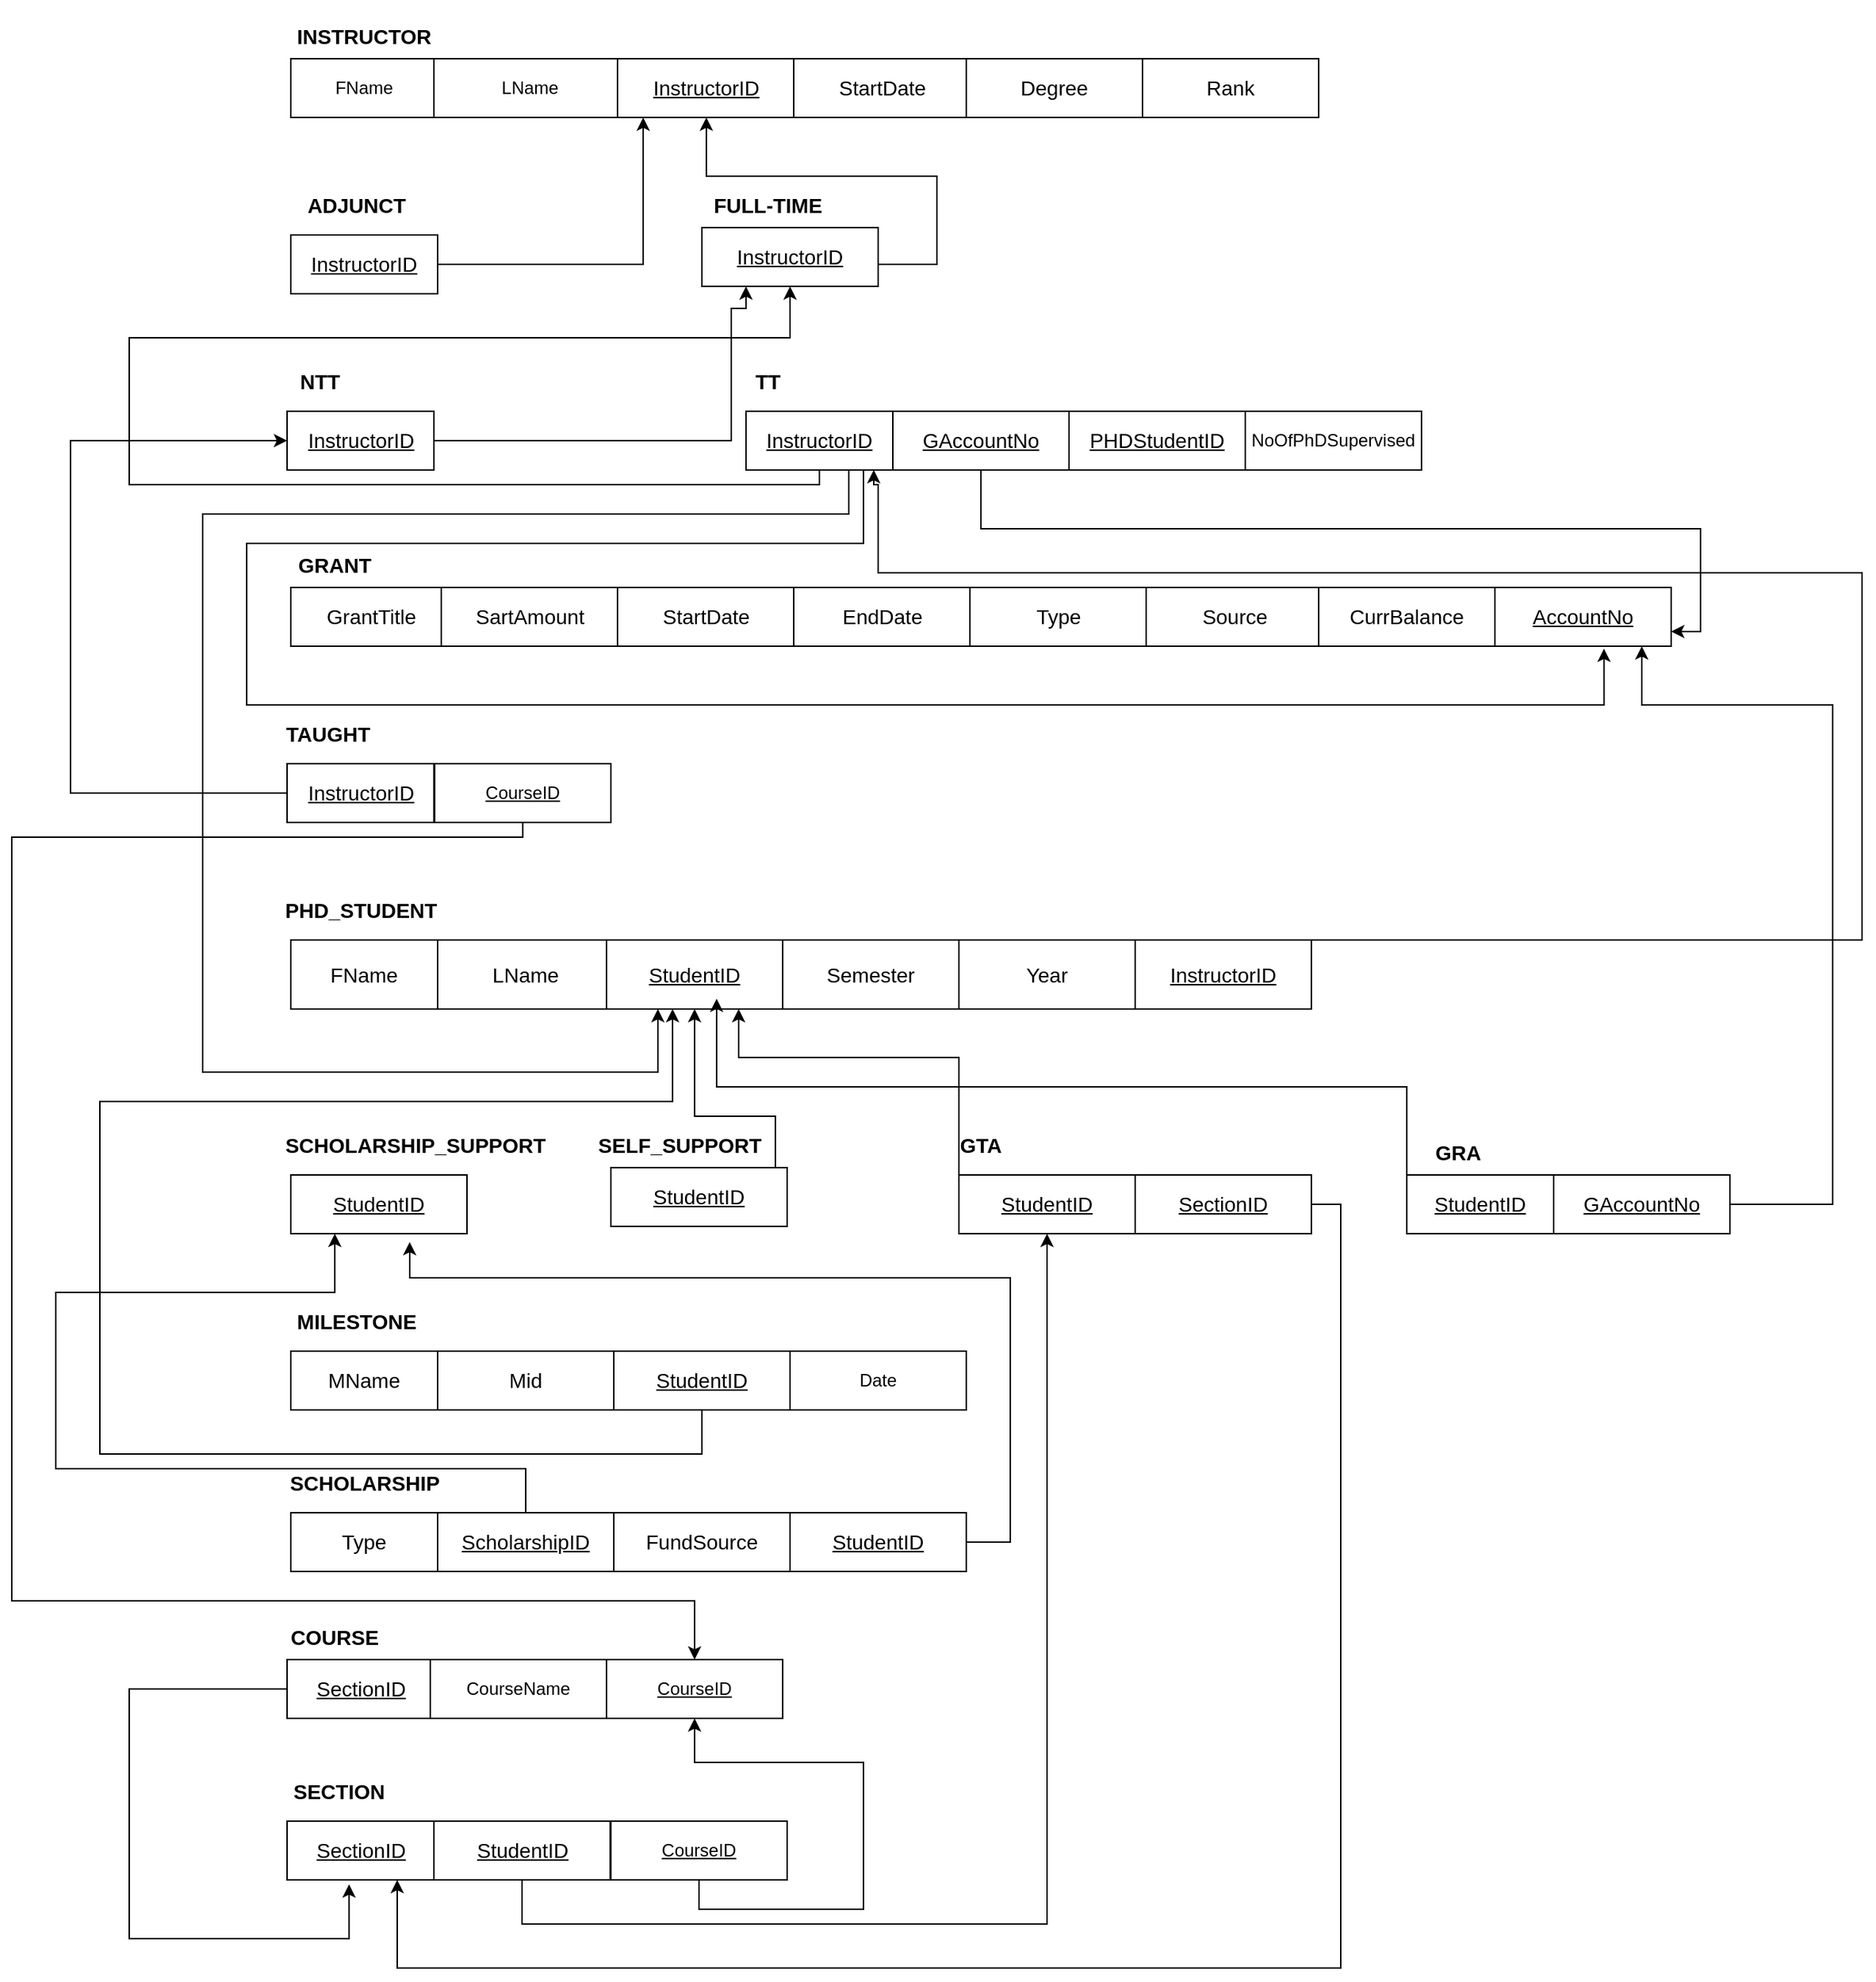 <mxfile version="13.10.0" type="github"><diagram id="xwsKDls5Bb53y6StpGAa" name="Page-1"><mxGraphModel dx="1668" dy="882" grid="1" gridSize="10" guides="1" tooltips="1" connect="1" arrows="1" fold="1" page="0" pageScale="1" pageWidth="850" pageHeight="1100" math="0" shadow="0"><root><mxCell id="0"/><mxCell id="1" parent="0"/><mxCell id="QhqToCyFfS0kwnruLxLx-25" value="INSTRUCTOR" style="text;html=1;strokeColor=none;fillColor=none;align=center;verticalAlign=middle;whiteSpace=wrap;rounded=0;fontStyle=1;fontSize=14;" parent="1" vertex="1"><mxGeometry x="-365" y="-200" width="190" height="50" as="geometry"/></mxCell><mxCell id="QhqToCyFfS0kwnruLxLx-27" value="FName" style="rounded=0;whiteSpace=wrap;html=1;" parent="1" vertex="1"><mxGeometry x="-320" y="-160" width="100" height="40" as="geometry"/></mxCell><mxCell id="QhqToCyFfS0kwnruLxLx-28" value="LName" style="rounded=0;whiteSpace=wrap;html=1;fontStyle=0" parent="1" vertex="1"><mxGeometry x="-222.5" y="-160" width="130" height="40" as="geometry"/></mxCell><mxCell id="QhqToCyFfS0kwnruLxLx-29" value="InstructorID" style="rounded=0;whiteSpace=wrap;html=1;fontSize=14;fontStyle=4" parent="1" vertex="1"><mxGeometry x="-97.5" y="-160" width="120" height="40" as="geometry"/></mxCell><mxCell id="QhqToCyFfS0kwnruLxLx-30" value="StartDate" style="rounded=0;whiteSpace=wrap;html=1;fontSize=14;" parent="1" vertex="1"><mxGeometry x="22.5" y="-160" width="120" height="40" as="geometry"/></mxCell><mxCell id="QhqToCyFfS0kwnruLxLx-31" value="Degree" style="rounded=0;whiteSpace=wrap;html=1;fontSize=14;" parent="1" vertex="1"><mxGeometry x="140" y="-160" width="120" height="40" as="geometry"/></mxCell><mxCell id="QhqToCyFfS0kwnruLxLx-32" value="Rank" style="rounded=0;whiteSpace=wrap;html=1;fontSize=14;" parent="1" vertex="1"><mxGeometry x="260" y="-160" width="120" height="40" as="geometry"/></mxCell><mxCell id="QhqToCyFfS0kwnruLxLx-33" value="PHD_STUDENT" style="text;html=1;strokeColor=none;fillColor=none;align=center;verticalAlign=middle;whiteSpace=wrap;rounded=0;fontSize=14;fontColor=#000000;fontStyle=1" parent="1" vertex="1"><mxGeometry x="-327.5" y="410" width="110" height="20" as="geometry"/></mxCell><mxCell id="QhqToCyFfS0kwnruLxLx-35" value="FName" style="rounded=0;whiteSpace=wrap;html=1;fontSize=14;fontColor=#000000;" parent="1" vertex="1"><mxGeometry x="-320" y="440" width="100" height="47" as="geometry"/></mxCell><mxCell id="QhqToCyFfS0kwnruLxLx-36" value="LName" style="rounded=0;whiteSpace=wrap;html=1;fontSize=14;fontColor=#000000;" parent="1" vertex="1"><mxGeometry x="-220" y="440" width="120" height="47" as="geometry"/></mxCell><mxCell id="QhqToCyFfS0kwnruLxLx-37" value="StudentID" style="rounded=0;whiteSpace=wrap;html=1;fontSize=14;fontColor=#000000;fontStyle=4" parent="1" vertex="1"><mxGeometry x="-105" y="440" width="120" height="47" as="geometry"/></mxCell><mxCell id="QhqToCyFfS0kwnruLxLx-38" value="Semester" style="rounded=0;whiteSpace=wrap;html=1;fontSize=14;fontColor=#000000;" parent="1" vertex="1"><mxGeometry x="15" y="440" width="120" height="47" as="geometry"/></mxCell><mxCell id="QhqToCyFfS0kwnruLxLx-39" value="Year" style="rounded=0;whiteSpace=wrap;html=1;fontSize=14;fontColor=#000000;" parent="1" vertex="1"><mxGeometry x="135" y="440" width="120" height="47" as="geometry"/></mxCell><mxCell id="QhqToCyFfS0kwnruLxLx-41" value="&lt;b style=&quot;font-size: 14px;&quot;&gt;ADJUNCT&lt;/b&gt;" style="text;html=1;strokeColor=none;fillColor=none;align=center;verticalAlign=middle;whiteSpace=wrap;rounded=0;fontSize=14;fontColor=#000000;" parent="1" vertex="1"><mxGeometry x="-390" y="-80" width="230" height="40" as="geometry"/></mxCell><mxCell id="cM48PvjFm4HG_I69hc_8-2" style="edgeStyle=orthogonalEdgeStyle;rounded=0;orthogonalLoop=1;jettySize=auto;html=1;" parent="1" source="QhqToCyFfS0kwnruLxLx-42" target="QhqToCyFfS0kwnruLxLx-29" edge="1"><mxGeometry relative="1" as="geometry"><mxPoint x="-70" y="-110" as="targetPoint"/><Array as="points"><mxPoint x="-80" y="-20"/></Array></mxGeometry></mxCell><mxCell id="QhqToCyFfS0kwnruLxLx-42" value="InstructorID" style="rounded=0;whiteSpace=wrap;html=1;fontSize=14;fontColor=#000000;fontStyle=4" parent="1" vertex="1"><mxGeometry x="-320" y="-40" width="100" height="40" as="geometry"/></mxCell><mxCell id="QhqToCyFfS0kwnruLxLx-43" value="&lt;b&gt;FULL-TIME&lt;/b&gt;" style="text;html=1;strokeColor=none;fillColor=none;align=center;verticalAlign=middle;whiteSpace=wrap;rounded=0;fontSize=14;fontColor=#000000;" parent="1" vertex="1"><mxGeometry x="-40" y="-75" width="90" height="30" as="geometry"/></mxCell><mxCell id="cM48PvjFm4HG_I69hc_8-3" style="edgeStyle=orthogonalEdgeStyle;rounded=0;orthogonalLoop=1;jettySize=auto;html=1;" parent="1" source="QhqToCyFfS0kwnruLxLx-45" target="QhqToCyFfS0kwnruLxLx-29" edge="1"><mxGeometry relative="1" as="geometry"><mxPoint x="150" y="-80" as="targetPoint"/><Array as="points"><mxPoint x="120" y="-20"/><mxPoint x="120" y="-80"/><mxPoint x="-37" y="-80"/></Array></mxGeometry></mxCell><mxCell id="QhqToCyFfS0kwnruLxLx-45" value="InstructorID" style="rounded=0;whiteSpace=wrap;html=1;fontSize=14;fontStyle=4" parent="1" vertex="1"><mxGeometry x="-40" y="-45" width="120" height="40" as="geometry"/></mxCell><mxCell id="QhqToCyFfS0kwnruLxLx-46" value="&lt;b&gt;NTT&lt;/b&gt;" style="text;html=1;strokeColor=none;fillColor=none;align=center;verticalAlign=middle;whiteSpace=wrap;rounded=0;fontSize=14;fontColor=#000000;" parent="1" vertex="1"><mxGeometry x="-365" y="40" width="130" height="40" as="geometry"/></mxCell><mxCell id="QhqToCyFfS0kwnruLxLx-48" value="&lt;b&gt;TT&lt;/b&gt;" style="text;html=1;strokeColor=none;fillColor=none;align=center;verticalAlign=middle;whiteSpace=wrap;rounded=0;fontSize=14;fontColor=#000000;" parent="1" vertex="1"><mxGeometry x="-40" y="50" width="90" height="20" as="geometry"/></mxCell><mxCell id="cM48PvjFm4HG_I69hc_8-7" style="edgeStyle=orthogonalEdgeStyle;rounded=0;orthogonalLoop=1;jettySize=auto;html=1;entryX=0.25;entryY=1;entryDx=0;entryDy=0;" parent="1" source="QhqToCyFfS0kwnruLxLx-50" target="QhqToCyFfS0kwnruLxLx-45" edge="1"><mxGeometry relative="1" as="geometry"><mxPoint x="-20" y="30" as="targetPoint"/><Array as="points"><mxPoint x="-20" y="100"/><mxPoint x="-20" y="10"/><mxPoint x="-10" y="10"/></Array></mxGeometry></mxCell><mxCell id="QhqToCyFfS0kwnruLxLx-50" value="InstructorID" style="rounded=0;whiteSpace=wrap;html=1;fontSize=14;fontColor=#000000;fontStyle=4" parent="1" vertex="1"><mxGeometry x="-322.5" y="80" width="100" height="40" as="geometry"/></mxCell><mxCell id="QhqToCyFfS0kwnruLxLx-195" style="edgeStyle=orthogonalEdgeStyle;rounded=0;orthogonalLoop=1;jettySize=auto;html=1;fontSize=14;fontColor=#000000;" parent="1" source="QhqToCyFfS0kwnruLxLx-51" target="QhqToCyFfS0kwnruLxLx-37" edge="1"><mxGeometry relative="1" as="geometry"><mxPoint x="-70" y="480" as="targetPoint"/><Array as="points"><mxPoint x="60" y="150"/><mxPoint x="-380" y="150"/><mxPoint x="-380" y="530"/><mxPoint x="-70" y="530"/></Array></mxGeometry></mxCell><mxCell id="QhqToCyFfS0kwnruLxLx-197" style="edgeStyle=orthogonalEdgeStyle;rounded=0;orthogonalLoop=1;jettySize=auto;html=1;fontSize=14;fontColor=#000000;entryX=0.619;entryY=1.042;entryDx=0;entryDy=0;entryPerimeter=0;" parent="1" source="QhqToCyFfS0kwnruLxLx-51" target="QhqToCyFfS0kwnruLxLx-183" edge="1"><mxGeometry relative="1" as="geometry"><mxPoint x="590" y="270" as="targetPoint"/><Array as="points"><mxPoint x="70" y="170"/><mxPoint x="-350" y="170"/><mxPoint x="-350" y="280"/><mxPoint x="574" y="280"/></Array></mxGeometry></mxCell><mxCell id="cM48PvjFm4HG_I69hc_8-4" style="edgeStyle=orthogonalEdgeStyle;rounded=0;orthogonalLoop=1;jettySize=auto;html=1;entryX=0.5;entryY=1;entryDx=0;entryDy=0;" parent="1" source="QhqToCyFfS0kwnruLxLx-51" target="QhqToCyFfS0kwnruLxLx-45" edge="1"><mxGeometry relative="1" as="geometry"><mxPoint x="-90" as="targetPoint"/><Array as="points"><mxPoint x="40" y="130"/><mxPoint x="-430" y="130"/><mxPoint x="-430" y="30"/><mxPoint x="20" y="30"/></Array></mxGeometry></mxCell><mxCell id="QhqToCyFfS0kwnruLxLx-51" value="InstructorID" style="rounded=0;whiteSpace=wrap;html=1;fontSize=14;fontColor=#000000;fontStyle=4" parent="1" vertex="1"><mxGeometry x="-10" y="80" width="100" height="40" as="geometry"/></mxCell><mxCell id="QhqToCyFfS0kwnruLxLx-63" value="&lt;b&gt;MILESTONE&lt;/b&gt;" style="text;html=1;strokeColor=none;fillColor=none;align=center;verticalAlign=middle;whiteSpace=wrap;rounded=0;fontSize=14;fontColor=#000000;" parent="1" vertex="1"><mxGeometry x="-360" y="690" width="170" height="20" as="geometry"/></mxCell><mxCell id="QhqToCyFfS0kwnruLxLx-64" value="MName" style="rounded=0;whiteSpace=wrap;html=1;fontSize=14;fontColor=#000000;" parent="1" vertex="1"><mxGeometry x="-320" y="720" width="100" height="40" as="geometry"/></mxCell><mxCell id="QhqToCyFfS0kwnruLxLx-65" value="Mid" style="rounded=0;whiteSpace=wrap;html=1;fontSize=14;fontColor=#000000;" parent="1" vertex="1"><mxGeometry x="-220" y="720" width="120" height="40" as="geometry"/></mxCell><mxCell id="QhqToCyFfS0kwnruLxLx-67" value="&lt;b&gt;SCHOLARSHIP&lt;/b&gt;" style="text;html=1;strokeColor=none;fillColor=none;align=center;verticalAlign=middle;whiteSpace=wrap;rounded=0;fontSize=14;fontColor=#000000;" parent="1" vertex="1"><mxGeometry x="-317.5" y="800" width="95" height="20" as="geometry"/></mxCell><mxCell id="QhqToCyFfS0kwnruLxLx-68" value="Type" style="rounded=0;whiteSpace=wrap;html=1;fontSize=14;fontColor=#000000;" parent="1" vertex="1"><mxGeometry x="-320" y="830" width="100" height="40" as="geometry"/></mxCell><mxCell id="u4zv8sxFY31z0d535sJG-31" style="edgeStyle=orthogonalEdgeStyle;rounded=0;orthogonalLoop=1;jettySize=auto;html=1;exitX=0.5;exitY=0;exitDx=0;exitDy=0;entryX=0.25;entryY=1;entryDx=0;entryDy=0;" parent="1" source="QhqToCyFfS0kwnruLxLx-69" target="QhqToCyFfS0kwnruLxLx-94" edge="1"><mxGeometry relative="1" as="geometry"><Array as="points"><mxPoint x="-160" y="800"/><mxPoint x="-480" y="800"/><mxPoint x="-480" y="680"/><mxPoint x="-290" y="680"/></Array></mxGeometry></mxCell><mxCell id="QhqToCyFfS0kwnruLxLx-69" value="ScholarshipID" style="rounded=0;whiteSpace=wrap;html=1;fontSize=14;fontColor=#000000;fontStyle=4" parent="1" vertex="1"><mxGeometry x="-220" y="830" width="120" height="40" as="geometry"/></mxCell><mxCell id="QhqToCyFfS0kwnruLxLx-70" value="FundSource" style="rounded=0;whiteSpace=wrap;html=1;fontSize=14;fontColor=#000000;" parent="1" vertex="1"><mxGeometry x="-100" y="830" width="120" height="40" as="geometry"/></mxCell><mxCell id="QhqToCyFfS0kwnruLxLx-71" value="&lt;b&gt;COURSE&lt;/b&gt;" style="text;html=1;strokeColor=none;fillColor=none;align=center;verticalAlign=middle;whiteSpace=wrap;rounded=0;fontSize=14;fontColor=#000000;" parent="1" vertex="1"><mxGeometry x="-380" y="900" width="180" height="30" as="geometry"/></mxCell><mxCell id="QhqToCyFfS0kwnruLxLx-73" value="&lt;b&gt;SECTION&lt;/b&gt;" style="text;html=1;strokeColor=none;fillColor=none;align=center;verticalAlign=middle;whiteSpace=wrap;rounded=0;fontSize=14;fontColor=#000000;" parent="1" vertex="1"><mxGeometry x="-352.5" y="1000" width="130" height="40" as="geometry"/></mxCell><mxCell id="QhqToCyFfS0kwnruLxLx-74" value="&lt;u&gt;SectionID&lt;/u&gt;" style="rounded=0;whiteSpace=wrap;html=1;fontSize=14;fontColor=#000000;" parent="1" vertex="1"><mxGeometry x="-322.5" y="1040" width="100" height="40" as="geometry"/></mxCell><mxCell id="QhqToCyFfS0kwnruLxLx-75" value="&lt;b&gt;SCHOLARSHIP_SUPPORT&lt;/b&gt;" style="text;html=1;strokeColor=none;fillColor=none;align=center;verticalAlign=middle;whiteSpace=wrap;rounded=0;fontSize=14;fontColor=#000000;" parent="1" vertex="1"><mxGeometry x="-365" y="570" width="260" height="20" as="geometry"/></mxCell><mxCell id="QhqToCyFfS0kwnruLxLx-94" value="&lt;u&gt;StudentID&lt;/u&gt;" style="rounded=0;whiteSpace=wrap;html=1;fontSize=14;fontColor=#000000;" parent="1" vertex="1"><mxGeometry x="-320" y="600" width="120" height="40" as="geometry"/></mxCell><mxCell id="QhqToCyFfS0kwnruLxLx-95" value="&lt;b&gt;SELF_SUPPORT&lt;/b&gt;" style="text;html=1;strokeColor=none;fillColor=none;align=center;verticalAlign=middle;whiteSpace=wrap;rounded=0;fontSize=14;fontColor=#000000;" parent="1" vertex="1"><mxGeometry x="-130" y="570" width="150" height="20" as="geometry"/></mxCell><mxCell id="u4zv8sxFY31z0d535sJG-20" style="edgeStyle=orthogonalEdgeStyle;rounded=0;orthogonalLoop=1;jettySize=auto;html=1;exitX=0.5;exitY=0;exitDx=0;exitDy=0;" parent="1" source="QhqToCyFfS0kwnruLxLx-97" target="QhqToCyFfS0kwnruLxLx-37" edge="1"><mxGeometry relative="1" as="geometry"><Array as="points"><mxPoint x="10" y="595"/><mxPoint x="10" y="560"/><mxPoint x="-45" y="560"/></Array></mxGeometry></mxCell><mxCell id="QhqToCyFfS0kwnruLxLx-97" value="&lt;u&gt;StudentID&lt;/u&gt;" style="rounded=0;whiteSpace=wrap;html=1;fontSize=14;fontColor=#000000;" parent="1" vertex="1"><mxGeometry x="-102" y="595" width="120" height="40" as="geometry"/></mxCell><mxCell id="QhqToCyFfS0kwnruLxLx-98" value="&lt;b&gt;GTA&lt;/b&gt;" style="text;html=1;strokeColor=none;fillColor=none;align=center;verticalAlign=middle;whiteSpace=wrap;rounded=0;fontSize=14;fontColor=#000000;" parent="1" vertex="1"><mxGeometry x="90" y="565" width="120" height="30" as="geometry"/></mxCell><mxCell id="u4zv8sxFY31z0d535sJG-24" style="edgeStyle=orthogonalEdgeStyle;rounded=0;orthogonalLoop=1;jettySize=auto;html=1;exitX=0;exitY=0.5;exitDx=0;exitDy=0;entryX=0.75;entryY=1;entryDx=0;entryDy=0;" parent="1" source="QhqToCyFfS0kwnruLxLx-99" target="QhqToCyFfS0kwnruLxLx-37" edge="1"><mxGeometry relative="1" as="geometry"><Array as="points"><mxPoint x="135" y="520"/><mxPoint x="-15" y="520"/></Array></mxGeometry></mxCell><mxCell id="QhqToCyFfS0kwnruLxLx-99" value="&lt;u&gt;StudentID&lt;/u&gt;" style="rounded=0;whiteSpace=wrap;html=1;fontSize=14;fontColor=#000000;" parent="1" vertex="1"><mxGeometry x="135" y="600" width="120" height="40" as="geometry"/></mxCell><mxCell id="QhqToCyFfS0kwnruLxLx-100" value="&lt;b&gt;GRA&lt;/b&gt;" style="text;html=1;strokeColor=none;fillColor=none;align=center;verticalAlign=middle;whiteSpace=wrap;rounded=0;fontSize=14;fontColor=#000000;" parent="1" vertex="1"><mxGeometry x="430" y="565" width="90" height="40" as="geometry"/></mxCell><mxCell id="u4zv8sxFY31z0d535sJG-26" style="edgeStyle=orthogonalEdgeStyle;rounded=0;orthogonalLoop=1;jettySize=auto;html=1;exitX=0;exitY=0.5;exitDx=0;exitDy=0;entryX=0.625;entryY=0.851;entryDx=0;entryDy=0;entryPerimeter=0;" parent="1" source="QhqToCyFfS0kwnruLxLx-101" target="QhqToCyFfS0kwnruLxLx-37" edge="1"><mxGeometry relative="1" as="geometry"><Array as="points"><mxPoint x="440" y="540"/><mxPoint x="-30" y="540"/></Array></mxGeometry></mxCell><mxCell id="QhqToCyFfS0kwnruLxLx-101" value="&lt;u&gt;StudentID&lt;/u&gt;" style="rounded=0;whiteSpace=wrap;html=1;fontSize=14;fontColor=#000000;" parent="1" vertex="1"><mxGeometry x="440" y="600" width="100" height="40" as="geometry"/></mxCell><mxCell id="QhqToCyFfS0kwnruLxLx-105" value="&lt;b&gt;TAUGHT&lt;/b&gt;" style="text;html=1;strokeColor=none;fillColor=none;align=center;verticalAlign=middle;whiteSpace=wrap;rounded=0;fontSize=14;fontColor=#000000;" parent="1" vertex="1"><mxGeometry x="-322.5" y="290" width="55" height="20" as="geometry"/></mxCell><mxCell id="u4zv8sxFY31z0d535sJG-15" style="edgeStyle=orthogonalEdgeStyle;rounded=0;orthogonalLoop=1;jettySize=auto;html=1;exitX=0;exitY=0.5;exitDx=0;exitDy=0;entryX=0;entryY=0.5;entryDx=0;entryDy=0;" parent="1" source="QhqToCyFfS0kwnruLxLx-106" target="QhqToCyFfS0kwnruLxLx-50" edge="1"><mxGeometry relative="1" as="geometry"><Array as="points"><mxPoint x="-470" y="340"/><mxPoint x="-470" y="100"/></Array></mxGeometry></mxCell><mxCell id="QhqToCyFfS0kwnruLxLx-106" value="&lt;u&gt;InstructorID&lt;/u&gt;" style="rounded=0;whiteSpace=wrap;html=1;fontSize=14;fontColor=#000000;" parent="1" vertex="1"><mxGeometry x="-322.5" y="320" width="100" height="40" as="geometry"/></mxCell><mxCell id="u4zv8sxFY31z0d535sJG-28" style="edgeStyle=orthogonalEdgeStyle;rounded=0;orthogonalLoop=1;jettySize=auto;html=1;exitX=0.5;exitY=1;exitDx=0;exitDy=0;entryX=1;entryY=0.75;entryDx=0;entryDy=0;" parent="1" source="QhqToCyFfS0kwnruLxLx-109" target="QhqToCyFfS0kwnruLxLx-183" edge="1"><mxGeometry relative="1" as="geometry"/></mxCell><mxCell id="QhqToCyFfS0kwnruLxLx-109" value="&lt;u&gt;GAccountNo&lt;/u&gt;" style="rounded=0;whiteSpace=wrap;html=1;fontSize=14;fontColor=#000000;" parent="1" vertex="1"><mxGeometry x="90" y="80" width="120" height="40" as="geometry"/></mxCell><mxCell id="QhqToCyFfS0kwnruLxLx-110" value="&lt;u&gt;PHDStudentID&lt;/u&gt;" style="rounded=0;whiteSpace=wrap;html=1;fontSize=14;fontColor=#000000;" parent="1" vertex="1"><mxGeometry x="210" y="80" width="120" height="40" as="geometry"/></mxCell><mxCell id="u4zv8sxFY31z0d535sJG-27" style="edgeStyle=orthogonalEdgeStyle;rounded=0;orthogonalLoop=1;jettySize=auto;html=1;exitX=0.5;exitY=0;exitDx=0;exitDy=0;entryX=0.87;entryY=1;entryDx=0;entryDy=0;entryPerimeter=0;" parent="1" source="QhqToCyFfS0kwnruLxLx-111" target="QhqToCyFfS0kwnruLxLx-51" edge="1"><mxGeometry relative="1" as="geometry"><Array as="points"><mxPoint x="750" y="440"/><mxPoint x="750" y="190"/><mxPoint x="80" y="190"/><mxPoint x="80" y="130"/><mxPoint x="77" y="130"/></Array></mxGeometry></mxCell><mxCell id="QhqToCyFfS0kwnruLxLx-111" value="&lt;u&gt;InstructorID&lt;/u&gt;" style="rounded=0;whiteSpace=wrap;html=1;fontSize=14;fontColor=#000000;" parent="1" vertex="1"><mxGeometry x="255" y="440" width="120" height="47" as="geometry"/></mxCell><mxCell id="QhqToCyFfS0kwnruLxLx-200" style="edgeStyle=orthogonalEdgeStyle;rounded=0;orthogonalLoop=1;jettySize=auto;html=1;fontSize=14;fontColor=#000000;entryX=0.675;entryY=1.142;entryDx=0;entryDy=0;entryPerimeter=0;" parent="1" source="QhqToCyFfS0kwnruLxLx-112" target="QhqToCyFfS0kwnruLxLx-94" edge="1"><mxGeometry relative="1" as="geometry"><mxPoint x="310" y="670" as="targetPoint"/><Array as="points"><mxPoint x="170" y="850"/><mxPoint x="170" y="670"/><mxPoint x="-239" y="670"/></Array></mxGeometry></mxCell><mxCell id="QhqToCyFfS0kwnruLxLx-112" value="&lt;u&gt;StudentID&lt;/u&gt;" style="rounded=0;whiteSpace=wrap;html=1;fontSize=14;fontColor=#000000;" parent="1" vertex="1"><mxGeometry x="20" y="830" width="120" height="40" as="geometry"/></mxCell><mxCell id="QhqToCyFfS0kwnruLxLx-206" style="edgeStyle=orthogonalEdgeStyle;rounded=0;orthogonalLoop=1;jettySize=auto;html=1;fontSize=14;fontColor=#000000;" parent="1" source="QhqToCyFfS0kwnruLxLx-113" target="QhqToCyFfS0kwnruLxLx-183" edge="1"><mxGeometry relative="1" as="geometry"><mxPoint x="610" y="270" as="targetPoint"/><Array as="points"><mxPoint x="730" y="620"/><mxPoint x="730" y="280"/><mxPoint x="600" y="280"/></Array></mxGeometry></mxCell><mxCell id="QhqToCyFfS0kwnruLxLx-113" value="&lt;u&gt;GAccountNo&lt;/u&gt;" style="rounded=0;whiteSpace=wrap;html=1;fontSize=14;fontColor=#000000;" parent="1" vertex="1"><mxGeometry x="540" y="600" width="120" height="40" as="geometry"/></mxCell><mxCell id="QhqToCyFfS0kwnruLxLx-201" style="edgeStyle=orthogonalEdgeStyle;rounded=0;orthogonalLoop=1;jettySize=auto;html=1;fontSize=14;fontColor=#000000;" parent="1" source="QhqToCyFfS0kwnruLxLx-114" target="QhqToCyFfS0kwnruLxLx-37" edge="1"><mxGeometry relative="1" as="geometry"><mxPoint x="-380" y="520" as="targetPoint"/><Array as="points"><mxPoint x="-40" y="790"/><mxPoint x="-450" y="790"/><mxPoint x="-450" y="550"/><mxPoint x="-60" y="550"/></Array></mxGeometry></mxCell><mxCell id="QhqToCyFfS0kwnruLxLx-114" value="&lt;u&gt;StudentID&lt;/u&gt;" style="rounded=0;whiteSpace=wrap;html=1;fontSize=14;fontColor=#000000;" parent="1" vertex="1"><mxGeometry x="-100" y="720" width="120" height="40" as="geometry"/></mxCell><mxCell id="QhqToCyFfS0kwnruLxLx-203" style="edgeStyle=orthogonalEdgeStyle;rounded=0;orthogonalLoop=1;jettySize=auto;html=1;fontSize=14;fontColor=#000000;entryX=0.422;entryY=1.075;entryDx=0;entryDy=0;entryPerimeter=0;" parent="1" source="QhqToCyFfS0kwnruLxLx-116" target="QhqToCyFfS0kwnruLxLx-74" edge="1"><mxGeometry relative="1" as="geometry"><mxPoint x="-420" y="1110" as="targetPoint"/><Array as="points"><mxPoint x="-430" y="950"/><mxPoint x="-430" y="1120"/><mxPoint x="-280" y="1120"/></Array></mxGeometry></mxCell><mxCell id="QhqToCyFfS0kwnruLxLx-116" value="&lt;u&gt;SectionID&lt;/u&gt;" style="rounded=0;whiteSpace=wrap;html=1;fontSize=14;fontColor=#000000;" parent="1" vertex="1"><mxGeometry x="-322.5" y="930" width="100" height="40" as="geometry"/></mxCell><mxCell id="QhqToCyFfS0kwnruLxLx-205" style="edgeStyle=orthogonalEdgeStyle;rounded=0;orthogonalLoop=1;jettySize=auto;html=1;fontSize=14;fontColor=#000000;" parent="1" source="QhqToCyFfS0kwnruLxLx-117" target="QhqToCyFfS0kwnruLxLx-99" edge="1"><mxGeometry relative="1" as="geometry"><mxPoint x="230" y="1060" as="targetPoint"/><Array as="points"><mxPoint x="-162" y="1110"/><mxPoint x="195" y="1110"/></Array></mxGeometry></mxCell><mxCell id="QhqToCyFfS0kwnruLxLx-117" value="&lt;u&gt;StudentID&lt;/u&gt;" style="rounded=0;whiteSpace=wrap;html=1;fontSize=14;fontColor=#000000;" parent="1" vertex="1"><mxGeometry x="-222.5" y="1040" width="120" height="40" as="geometry"/></mxCell><mxCell id="u4zv8sxFY31z0d535sJG-23" style="edgeStyle=orthogonalEdgeStyle;rounded=0;orthogonalLoop=1;jettySize=auto;html=1;exitX=1;exitY=0.5;exitDx=0;exitDy=0;entryX=0.75;entryY=1;entryDx=0;entryDy=0;" parent="1" source="QhqToCyFfS0kwnruLxLx-118" target="QhqToCyFfS0kwnruLxLx-74" edge="1"><mxGeometry relative="1" as="geometry"><Array as="points"><mxPoint x="395" y="620"/><mxPoint x="395" y="1140"/><mxPoint x="-247" y="1140"/></Array></mxGeometry></mxCell><mxCell id="QhqToCyFfS0kwnruLxLx-118" value="&lt;u&gt;SectionID&lt;/u&gt;" style="rounded=0;whiteSpace=wrap;html=1;fontSize=14;fontColor=#000000;" parent="1" vertex="1"><mxGeometry x="255" y="600" width="120" height="40" as="geometry"/></mxCell><mxCell id="QhqToCyFfS0kwnruLxLx-176" value="GrantTitle" style="rounded=0;whiteSpace=wrap;html=1;fontSize=14;fontColor=#000000;" parent="1" vertex="1"><mxGeometry x="-320" y="200" width="110" height="40" as="geometry"/></mxCell><mxCell id="QhqToCyFfS0kwnruLxLx-177" value="SartAmount" style="rounded=0;whiteSpace=wrap;html=1;fontSize=14;fontColor=#000000;" parent="1" vertex="1"><mxGeometry x="-217.5" y="200" width="120" height="40" as="geometry"/></mxCell><mxCell id="QhqToCyFfS0kwnruLxLx-178" value="StartDate" style="rounded=0;whiteSpace=wrap;html=1;fontSize=14;fontColor=#000000;" parent="1" vertex="1"><mxGeometry x="-97.5" y="200" width="120" height="40" as="geometry"/></mxCell><mxCell id="QhqToCyFfS0kwnruLxLx-179" value="EndDate" style="rounded=0;whiteSpace=wrap;html=1;fontSize=14;fontColor=#000000;" parent="1" vertex="1"><mxGeometry x="22.5" y="200" width="120" height="40" as="geometry"/></mxCell><mxCell id="QhqToCyFfS0kwnruLxLx-180" value="Type" style="rounded=0;whiteSpace=wrap;html=1;fontSize=14;fontColor=#000000;" parent="1" vertex="1"><mxGeometry x="142.5" y="200" width="120" height="40" as="geometry"/></mxCell><mxCell id="QhqToCyFfS0kwnruLxLx-181" value="Source" style="rounded=0;whiteSpace=wrap;html=1;fontSize=14;fontColor=#000000;" parent="1" vertex="1"><mxGeometry x="262.5" y="200" width="120" height="40" as="geometry"/></mxCell><mxCell id="QhqToCyFfS0kwnruLxLx-182" value="CurrBalance" style="rounded=0;whiteSpace=wrap;html=1;fontSize=14;fontColor=#000000;" parent="1" vertex="1"><mxGeometry x="380" y="200" width="120" height="40" as="geometry"/></mxCell><mxCell id="QhqToCyFfS0kwnruLxLx-183" value="AccountNo" style="rounded=0;whiteSpace=wrap;html=1;fontSize=14;fontColor=#000000;fontStyle=4" parent="1" vertex="1"><mxGeometry x="500" y="200" width="120" height="40" as="geometry"/></mxCell><mxCell id="QhqToCyFfS0kwnruLxLx-184" value="&lt;b&gt;GRANT&lt;/b&gt;" style="text;html=1;strokeColor=none;fillColor=none;align=center;verticalAlign=middle;whiteSpace=wrap;rounded=0;fontSize=14;fontColor=#000000;" parent="1" vertex="1"><mxGeometry x="-380" y="170" width="180" height="30" as="geometry"/></mxCell><mxCell id="u4zv8sxFY31z0d535sJG-1" value="Date" style="rounded=0;whiteSpace=wrap;html=1;" parent="1" vertex="1"><mxGeometry x="20" y="720" width="120" height="40" as="geometry"/></mxCell><mxCell id="u4zv8sxFY31z0d535sJG-2" value="NoOfPhDSupervised" style="rounded=0;whiteSpace=wrap;html=1;" parent="1" vertex="1"><mxGeometry x="330" y="80" width="120" height="40" as="geometry"/></mxCell><mxCell id="u4zv8sxFY31z0d535sJG-3" value="CourseName" style="rounded=0;whiteSpace=wrap;html=1;" parent="1" vertex="1"><mxGeometry x="-225" y="930" width="120" height="40" as="geometry"/></mxCell><mxCell id="u4zv8sxFY31z0d535sJG-4" value="&lt;u&gt;CourseID&lt;/u&gt;" style="rounded=0;whiteSpace=wrap;html=1;" parent="1" vertex="1"><mxGeometry x="-105" y="930" width="120" height="40" as="geometry"/></mxCell><mxCell id="u4zv8sxFY31z0d535sJG-16" style="edgeStyle=orthogonalEdgeStyle;rounded=0;orthogonalLoop=1;jettySize=auto;html=1;exitX=0.5;exitY=1;exitDx=0;exitDy=0;" parent="1" source="u4zv8sxFY31z0d535sJG-11" target="u4zv8sxFY31z0d535sJG-4" edge="1"><mxGeometry relative="1" as="geometry"><Array as="points"><mxPoint x="-162" y="370"/><mxPoint x="-510" y="370"/><mxPoint x="-510" y="890"/><mxPoint x="-45" y="890"/></Array></mxGeometry></mxCell><mxCell id="u4zv8sxFY31z0d535sJG-11" value="&lt;u&gt;CourseID&lt;/u&gt;" style="rounded=0;whiteSpace=wrap;html=1;" parent="1" vertex="1"><mxGeometry x="-222" y="320" width="120" height="40" as="geometry"/></mxCell><mxCell id="u4zv8sxFY31z0d535sJG-19" style="edgeStyle=orthogonalEdgeStyle;rounded=0;orthogonalLoop=1;jettySize=auto;html=1;entryX=0.5;entryY=1;entryDx=0;entryDy=0;" parent="1" source="u4zv8sxFY31z0d535sJG-18" target="u4zv8sxFY31z0d535sJG-4" edge="1"><mxGeometry relative="1" as="geometry"><Array as="points"><mxPoint x="-42" y="1100"/><mxPoint x="70" y="1100"/><mxPoint x="70" y="1000"/><mxPoint x="-45" y="1000"/></Array></mxGeometry></mxCell><mxCell id="u4zv8sxFY31z0d535sJG-18" value="&lt;u style=&quot;white-space: normal&quot;&gt;CourseID&lt;/u&gt;" style="rounded=0;whiteSpace=wrap;html=1;" parent="1" vertex="1"><mxGeometry x="-102" y="1040" width="120" height="40" as="geometry"/></mxCell></root></mxGraphModel></diagram></mxfile>